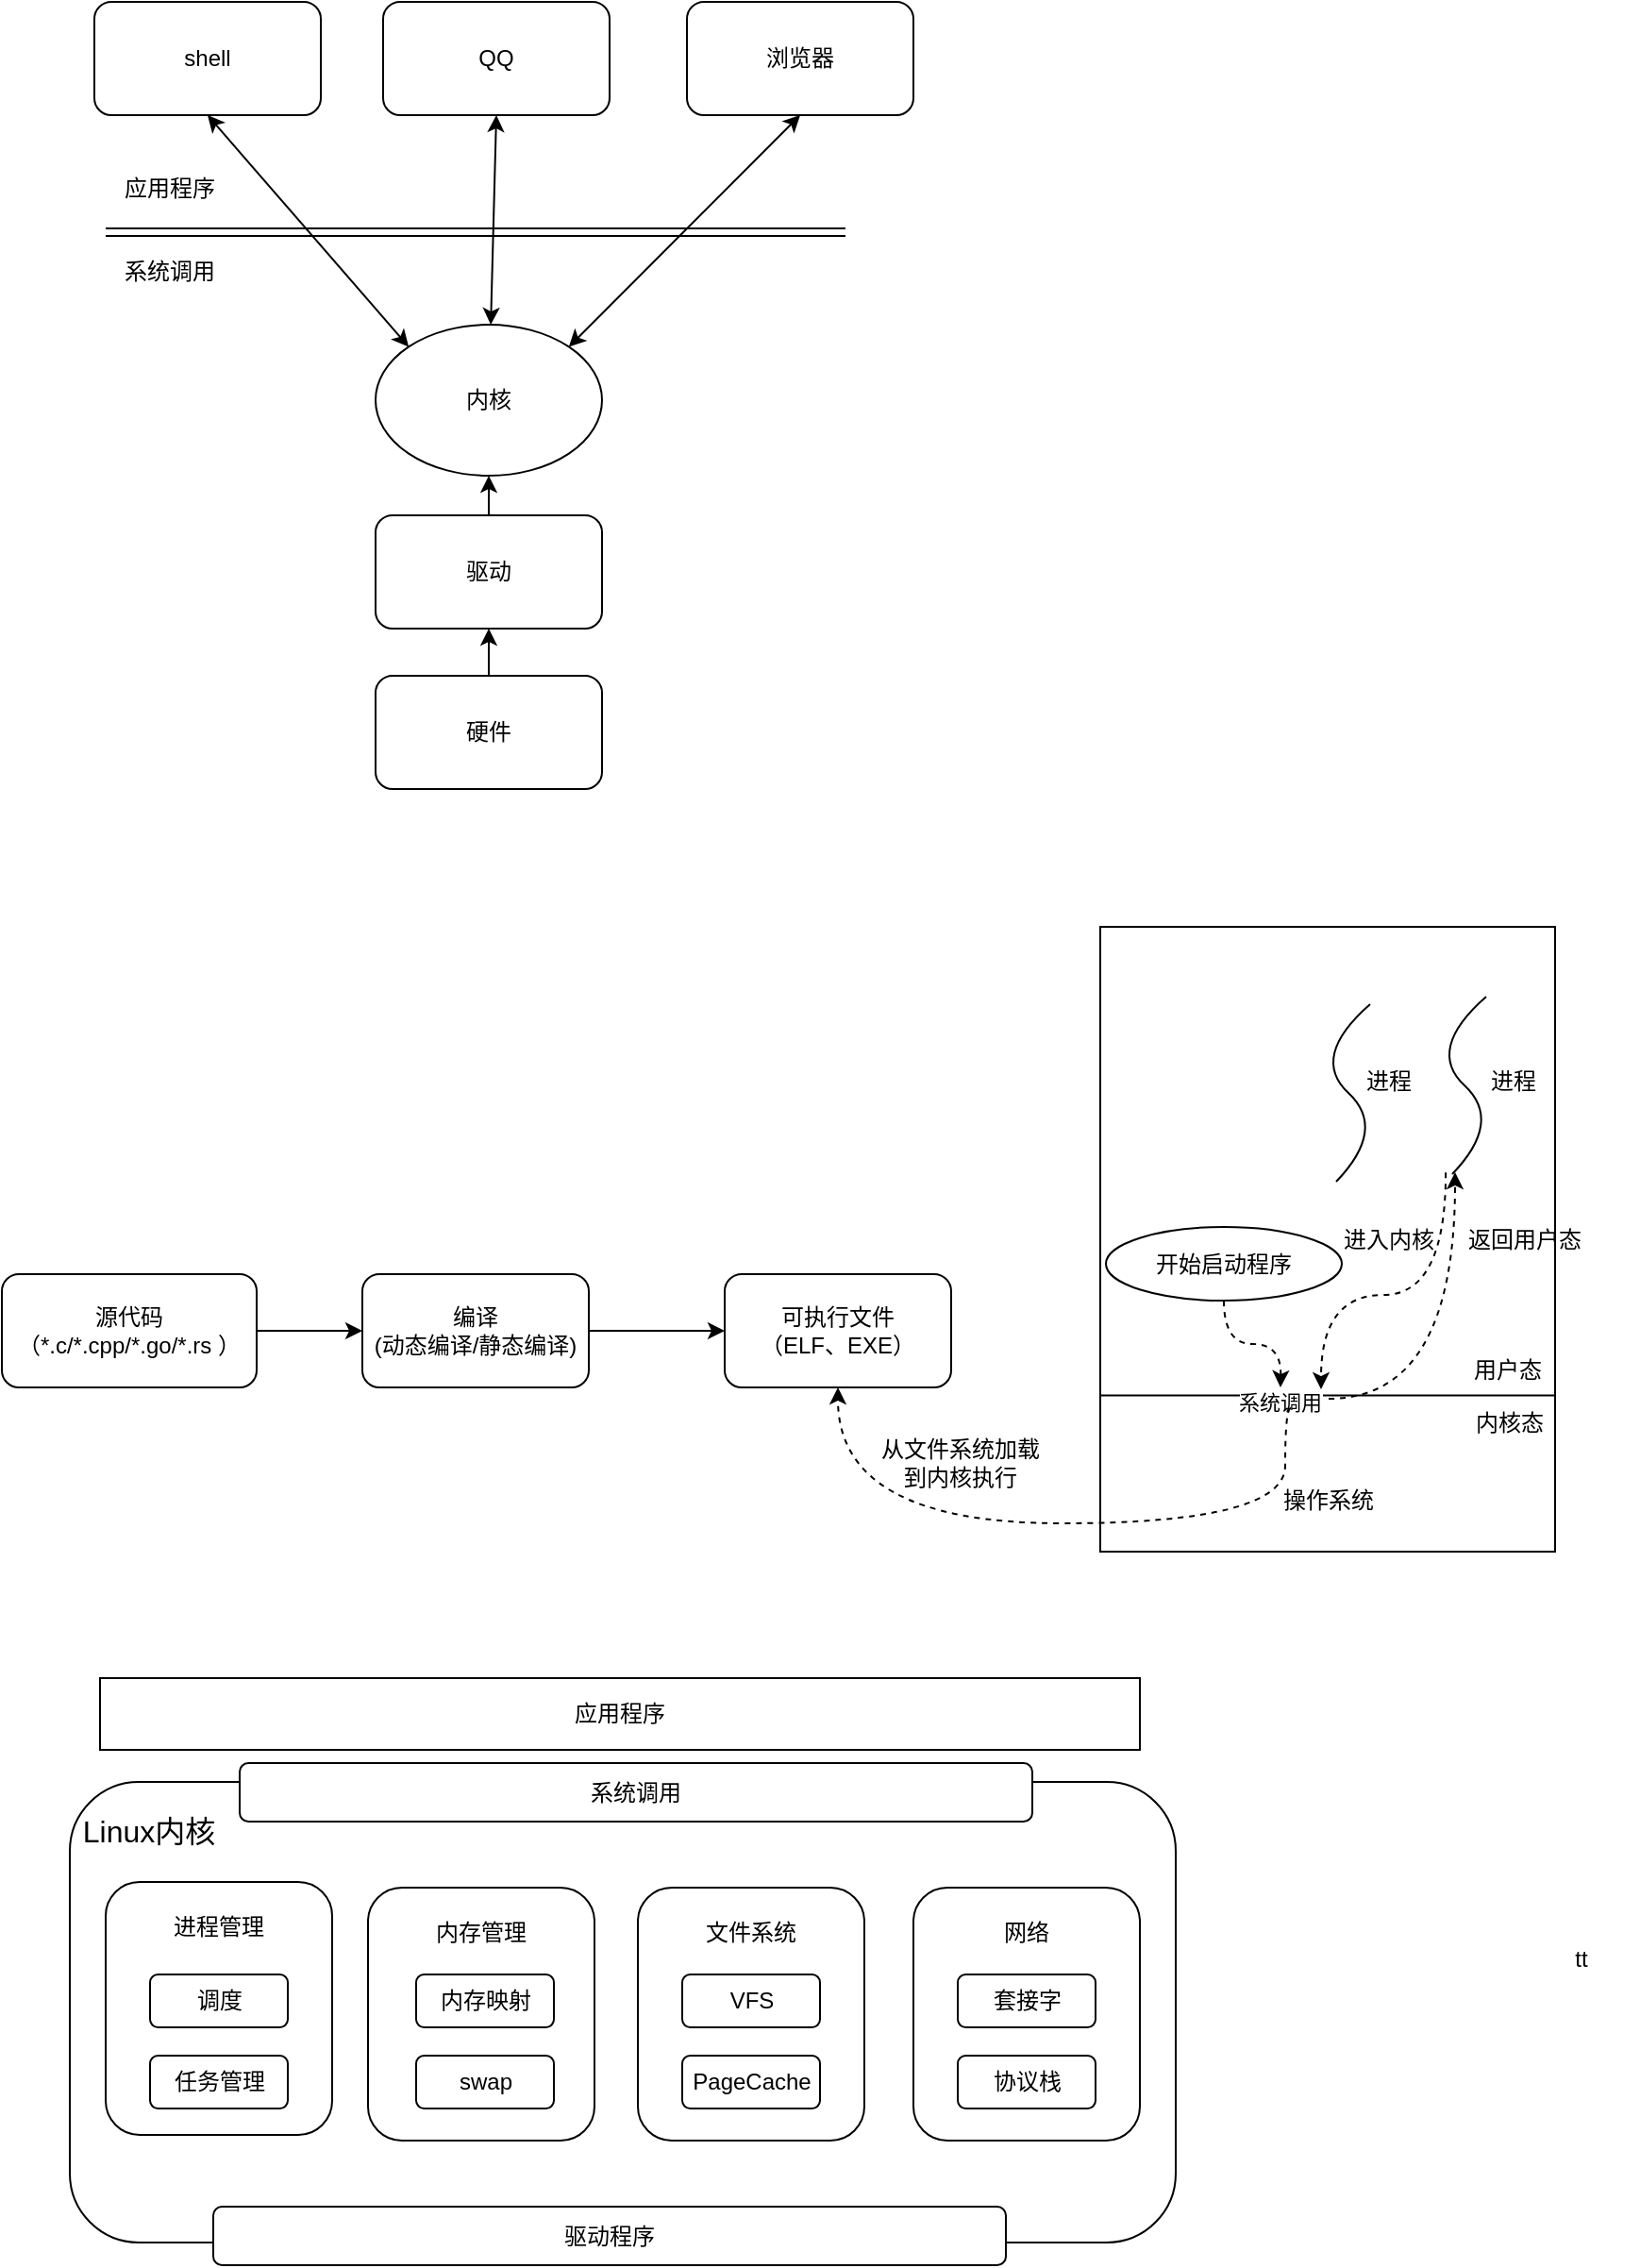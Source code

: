 <mxfile version="20.2.2" type="github">
  <diagram id="v-HsH-0y2GeqhX0_Ezw7" name="第 1 页">
    <mxGraphModel dx="1186" dy="796" grid="0" gridSize="10" guides="1" tooltips="1" connect="1" arrows="1" fold="1" page="1" pageScale="1" pageWidth="3300" pageHeight="4681" math="0" shadow="0">
      <root>
        <mxCell id="0" />
        <mxCell id="1" parent="0" />
        <mxCell id="2BLuXLSd1eojTHQWstAA-1" value="硬件" style="rounded=1;whiteSpace=wrap;html=1;" vertex="1" parent="1">
          <mxGeometry x="232" y="367" width="120" height="60" as="geometry" />
        </mxCell>
        <mxCell id="2BLuXLSd1eojTHQWstAA-2" value="驱动" style="rounded=1;whiteSpace=wrap;html=1;" vertex="1" parent="1">
          <mxGeometry x="232" y="282" width="120" height="60" as="geometry" />
        </mxCell>
        <mxCell id="2BLuXLSd1eojTHQWstAA-3" value="内核" style="ellipse;whiteSpace=wrap;html=1;" vertex="1" parent="1">
          <mxGeometry x="232" y="181" width="120" height="80" as="geometry" />
        </mxCell>
        <mxCell id="2BLuXLSd1eojTHQWstAA-4" value="shell" style="rounded=1;whiteSpace=wrap;html=1;" vertex="1" parent="1">
          <mxGeometry x="83" y="10" width="120" height="60" as="geometry" />
        </mxCell>
        <mxCell id="2BLuXLSd1eojTHQWstAA-5" value="" style="shape=link;html=1;rounded=0;" edge="1" parent="1">
          <mxGeometry width="100" relative="1" as="geometry">
            <mxPoint x="89" y="132" as="sourcePoint" />
            <mxPoint x="481" y="132" as="targetPoint" />
          </mxGeometry>
        </mxCell>
        <mxCell id="2BLuXLSd1eojTHQWstAA-6" value="QQ" style="rounded=1;whiteSpace=wrap;html=1;" vertex="1" parent="1">
          <mxGeometry x="236" y="10" width="120" height="60" as="geometry" />
        </mxCell>
        <mxCell id="2BLuXLSd1eojTHQWstAA-7" value="浏览器" style="rounded=1;whiteSpace=wrap;html=1;" vertex="1" parent="1">
          <mxGeometry x="397" y="10" width="120" height="60" as="geometry" />
        </mxCell>
        <mxCell id="2BLuXLSd1eojTHQWstAA-8" value="" style="endArrow=classic;html=1;rounded=0;exitX=0.5;exitY=1;exitDx=0;exitDy=0;entryX=0;entryY=0;entryDx=0;entryDy=0;startArrow=classic;startFill=1;" edge="1" parent="1" source="2BLuXLSd1eojTHQWstAA-4" target="2BLuXLSd1eojTHQWstAA-3">
          <mxGeometry width="50" height="50" relative="1" as="geometry">
            <mxPoint x="394" y="324" as="sourcePoint" />
            <mxPoint x="444" y="274" as="targetPoint" />
          </mxGeometry>
        </mxCell>
        <mxCell id="2BLuXLSd1eojTHQWstAA-9" value="" style="endArrow=classic;html=1;rounded=0;exitX=0.5;exitY=1;exitDx=0;exitDy=0;entryX=1;entryY=0;entryDx=0;entryDy=0;startArrow=classic;startFill=1;" edge="1" parent="1" source="2BLuXLSd1eojTHQWstAA-7" target="2BLuXLSd1eojTHQWstAA-3">
          <mxGeometry width="50" height="50" relative="1" as="geometry">
            <mxPoint x="153" y="80" as="sourcePoint" />
            <mxPoint x="259.574" y="202.716" as="targetPoint" />
          </mxGeometry>
        </mxCell>
        <mxCell id="2BLuXLSd1eojTHQWstAA-10" value="" style="endArrow=classic;html=1;rounded=0;exitX=0.5;exitY=1;exitDx=0;exitDy=0;startArrow=classic;startFill=1;" edge="1" parent="1" source="2BLuXLSd1eojTHQWstAA-6" target="2BLuXLSd1eojTHQWstAA-3">
          <mxGeometry width="50" height="50" relative="1" as="geometry">
            <mxPoint x="467" y="80" as="sourcePoint" />
            <mxPoint x="344.426" y="202.716" as="targetPoint" />
          </mxGeometry>
        </mxCell>
        <mxCell id="2BLuXLSd1eojTHQWstAA-11" value="系统调用" style="text;html=1;strokeColor=none;fillColor=none;align=center;verticalAlign=middle;whiteSpace=wrap;rounded=0;" vertex="1" parent="1">
          <mxGeometry x="93" y="138" width="60" height="30" as="geometry" />
        </mxCell>
        <mxCell id="2BLuXLSd1eojTHQWstAA-12" value="" style="endArrow=classic;html=1;rounded=0;exitX=0.5;exitY=0;exitDx=0;exitDy=0;" edge="1" parent="1" source="2BLuXLSd1eojTHQWstAA-1" target="2BLuXLSd1eojTHQWstAA-2">
          <mxGeometry width="50" height="50" relative="1" as="geometry">
            <mxPoint x="394" y="291" as="sourcePoint" />
            <mxPoint x="444" y="241" as="targetPoint" />
          </mxGeometry>
        </mxCell>
        <mxCell id="2BLuXLSd1eojTHQWstAA-13" value="" style="endArrow=classic;html=1;rounded=0;exitX=0.5;exitY=0;exitDx=0;exitDy=0;entryX=0.5;entryY=1;entryDx=0;entryDy=0;" edge="1" parent="1" source="2BLuXLSd1eojTHQWstAA-2" target="2BLuXLSd1eojTHQWstAA-3">
          <mxGeometry width="50" height="50" relative="1" as="geometry">
            <mxPoint x="302" y="377" as="sourcePoint" />
            <mxPoint x="302" y="352" as="targetPoint" />
          </mxGeometry>
        </mxCell>
        <mxCell id="2BLuXLSd1eojTHQWstAA-14" value="应用程序" style="text;html=1;strokeColor=none;fillColor=none;align=center;verticalAlign=middle;whiteSpace=wrap;rounded=0;" vertex="1" parent="1">
          <mxGeometry x="93" y="94" width="60" height="30" as="geometry" />
        </mxCell>
        <mxCell id="2BLuXLSd1eojTHQWstAA-18" style="edgeStyle=orthogonalEdgeStyle;rounded=0;orthogonalLoop=1;jettySize=auto;html=1;entryX=0;entryY=0.5;entryDx=0;entryDy=0;startArrow=none;startFill=0;" edge="1" parent="1" source="2BLuXLSd1eojTHQWstAA-15" target="2BLuXLSd1eojTHQWstAA-16">
          <mxGeometry relative="1" as="geometry" />
        </mxCell>
        <mxCell id="2BLuXLSd1eojTHQWstAA-15" value="源代码&lt;br&gt;（*.c/*.cpp/*.go/*.rs ）" style="rounded=1;whiteSpace=wrap;html=1;" vertex="1" parent="1">
          <mxGeometry x="34" y="684" width="135" height="60" as="geometry" />
        </mxCell>
        <mxCell id="2BLuXLSd1eojTHQWstAA-20" value="" style="edgeStyle=orthogonalEdgeStyle;rounded=0;orthogonalLoop=1;jettySize=auto;html=1;startArrow=none;startFill=0;" edge="1" parent="1" source="2BLuXLSd1eojTHQWstAA-16" target="2BLuXLSd1eojTHQWstAA-19">
          <mxGeometry relative="1" as="geometry" />
        </mxCell>
        <mxCell id="2BLuXLSd1eojTHQWstAA-16" value="编译&lt;br&gt;(动态编译/静态编译)" style="rounded=1;whiteSpace=wrap;html=1;" vertex="1" parent="1">
          <mxGeometry x="225" y="684" width="120" height="60" as="geometry" />
        </mxCell>
        <mxCell id="2BLuXLSd1eojTHQWstAA-19" value="可执行文件&lt;br&gt;（ELF、EXE）" style="rounded=1;whiteSpace=wrap;html=1;" vertex="1" parent="1">
          <mxGeometry x="417" y="684" width="120" height="60" as="geometry" />
        </mxCell>
        <mxCell id="2BLuXLSd1eojTHQWstAA-21" value="" style="rounded=0;whiteSpace=wrap;html=1;" vertex="1" parent="1">
          <mxGeometry x="616" y="500" width="241" height="331" as="geometry" />
        </mxCell>
        <mxCell id="2BLuXLSd1eojTHQWstAA-22" value="操作系统" style="text;html=1;strokeColor=none;fillColor=none;align=center;verticalAlign=middle;whiteSpace=wrap;rounded=0;" vertex="1" parent="1">
          <mxGeometry x="706.5" y="789" width="60" height="30" as="geometry" />
        </mxCell>
        <mxCell id="2BLuXLSd1eojTHQWstAA-23" value="" style="endArrow=none;html=1;rounded=0;entryX=1;entryY=0.75;entryDx=0;entryDy=0;exitX=0;exitY=0.75;exitDx=0;exitDy=0;" edge="1" parent="1" source="2BLuXLSd1eojTHQWstAA-21" target="2BLuXLSd1eojTHQWstAA-21">
          <mxGeometry width="50" height="50" relative="1" as="geometry">
            <mxPoint x="496" y="464" as="sourcePoint" />
            <mxPoint x="546" y="414" as="targetPoint" />
          </mxGeometry>
        </mxCell>
        <mxCell id="2BLuXLSd1eojTHQWstAA-38" value="系统调用" style="edgeLabel;html=1;align=center;verticalAlign=middle;resizable=0;points=[];" vertex="1" connectable="0" parent="2BLuXLSd1eojTHQWstAA-23">
          <mxGeometry x="-0.224" y="-2" relative="1" as="geometry">
            <mxPoint x="1" y="1" as="offset" />
          </mxGeometry>
        </mxCell>
        <mxCell id="2BLuXLSd1eojTHQWstAA-24" value="内核态" style="text;html=1;strokeColor=none;fillColor=none;align=center;verticalAlign=middle;whiteSpace=wrap;rounded=0;" vertex="1" parent="1">
          <mxGeometry x="803" y="748" width="60" height="30" as="geometry" />
        </mxCell>
        <mxCell id="2BLuXLSd1eojTHQWstAA-25" value="用户态" style="text;html=1;strokeColor=none;fillColor=none;align=center;verticalAlign=middle;whiteSpace=wrap;rounded=0;" vertex="1" parent="1">
          <mxGeometry x="802" y="720" width="60" height="30" as="geometry" />
        </mxCell>
        <mxCell id="2BLuXLSd1eojTHQWstAA-26" value="" style="curved=1;endArrow=none;html=1;rounded=0;endFill=0;" edge="1" parent="1">
          <mxGeometry width="50" height="50" relative="1" as="geometry">
            <mxPoint x="741" y="635" as="sourcePoint" />
            <mxPoint x="759" y="541" as="targetPoint" />
            <Array as="points">
              <mxPoint x="768" y="607" />
              <mxPoint x="727" y="569" />
            </Array>
          </mxGeometry>
        </mxCell>
        <mxCell id="2BLuXLSd1eojTHQWstAA-27" value="" style="curved=1;endArrow=none;html=1;rounded=0;endFill=0;" edge="1" parent="1">
          <mxGeometry width="50" height="50" relative="1" as="geometry">
            <mxPoint x="802.5" y="631" as="sourcePoint" />
            <mxPoint x="820.5" y="537" as="targetPoint" />
            <Array as="points">
              <mxPoint x="829.5" y="603" />
              <mxPoint x="788.5" y="565" />
            </Array>
          </mxGeometry>
        </mxCell>
        <mxCell id="2BLuXLSd1eojTHQWstAA-30" value="从文件系统加载到内核执行" style="text;html=1;strokeColor=none;fillColor=none;align=center;verticalAlign=middle;whiteSpace=wrap;rounded=0;" vertex="1" parent="1">
          <mxGeometry x="498" y="769" width="88" height="30" as="geometry" />
        </mxCell>
        <mxCell id="2BLuXLSd1eojTHQWstAA-32" value="tt" style="text;html=1;strokeColor=none;fillColor=none;align=center;verticalAlign=middle;whiteSpace=wrap;rounded=0;" vertex="1" parent="1">
          <mxGeometry x="841" y="1032" width="60" height="30" as="geometry" />
        </mxCell>
        <mxCell id="2BLuXLSd1eojTHQWstAA-33" value="进程" style="text;html=1;strokeColor=none;fillColor=none;align=center;verticalAlign=middle;whiteSpace=wrap;rounded=0;" vertex="1" parent="1">
          <mxGeometry x="739" y="567" width="60" height="30" as="geometry" />
        </mxCell>
        <mxCell id="2BLuXLSd1eojTHQWstAA-39" style="edgeStyle=orthogonalEdgeStyle;curved=1;rounded=0;orthogonalLoop=1;jettySize=auto;html=1;dashed=1;startArrow=none;startFill=0;endArrow=classic;endFill=1;" edge="1" parent="1" source="2BLuXLSd1eojTHQWstAA-34">
          <mxGeometry relative="1" as="geometry">
            <mxPoint x="711.5" y="744" as="targetPoint" />
          </mxGeometry>
        </mxCell>
        <mxCell id="2BLuXLSd1eojTHQWstAA-34" value="开始启动程序" style="ellipse;whiteSpace=wrap;html=1;" vertex="1" parent="1">
          <mxGeometry x="619" y="659" width="125" height="39" as="geometry" />
        </mxCell>
        <mxCell id="2BLuXLSd1eojTHQWstAA-47" value="" style="edgeStyle=orthogonalEdgeStyle;curved=1;rounded=0;orthogonalLoop=1;jettySize=auto;html=1;dashed=1;startArrow=none;startFill=0;endArrow=classic;endFill=1;exitX=0.743;exitY=0.393;exitDx=0;exitDy=0;exitPerimeter=0;" edge="1" parent="1">
          <mxGeometry relative="1" as="geometry">
            <mxPoint x="799.063" y="630.083" as="sourcePoint" />
            <mxPoint x="733" y="745" as="targetPoint" />
            <Array as="points">
              <mxPoint x="799" y="695" />
              <mxPoint x="733" y="695" />
            </Array>
          </mxGeometry>
        </mxCell>
        <mxCell id="2BLuXLSd1eojTHQWstAA-37" value="返回用户态" style="text;html=1;strokeColor=none;fillColor=none;align=center;verticalAlign=middle;whiteSpace=wrap;rounded=0;" vertex="1" parent="1">
          <mxGeometry x="802" y="651" width="78" height="30" as="geometry" />
        </mxCell>
        <mxCell id="2BLuXLSd1eojTHQWstAA-40" style="edgeStyle=orthogonalEdgeStyle;curved=1;rounded=0;orthogonalLoop=1;jettySize=auto;html=1;entryX=0.5;entryY=1;entryDx=0;entryDy=0;dashed=1;startArrow=none;startFill=0;endArrow=classic;endFill=1;" edge="1" parent="1" target="2BLuXLSd1eojTHQWstAA-19">
          <mxGeometry relative="1" as="geometry">
            <mxPoint x="717" y="755" as="sourcePoint" />
            <Array as="points">
              <mxPoint x="714" y="755" />
              <mxPoint x="714" y="816" />
              <mxPoint x="477" y="816" />
            </Array>
          </mxGeometry>
        </mxCell>
        <mxCell id="2BLuXLSd1eojTHQWstAA-41" style="edgeStyle=orthogonalEdgeStyle;curved=1;rounded=0;orthogonalLoop=1;jettySize=auto;html=1;dashed=1;startArrow=none;startFill=0;endArrow=classic;endFill=1;" edge="1" parent="1">
          <mxGeometry relative="1" as="geometry">
            <mxPoint x="804" y="630" as="targetPoint" />
            <mxPoint x="737" y="750" as="sourcePoint" />
            <Array as="points">
              <mxPoint x="804" y="750" />
            </Array>
          </mxGeometry>
        </mxCell>
        <mxCell id="2BLuXLSd1eojTHQWstAA-46" value="进程" style="text;html=1;strokeColor=none;fillColor=none;align=center;verticalAlign=middle;whiteSpace=wrap;rounded=0;" vertex="1" parent="1">
          <mxGeometry x="805" y="567" width="60" height="30" as="geometry" />
        </mxCell>
        <mxCell id="2BLuXLSd1eojTHQWstAA-48" value="进入内核" style="text;html=1;strokeColor=none;fillColor=none;align=center;verticalAlign=middle;whiteSpace=wrap;rounded=0;" vertex="1" parent="1">
          <mxGeometry x="730" y="651" width="78" height="30" as="geometry" />
        </mxCell>
        <mxCell id="2BLuXLSd1eojTHQWstAA-51" value="" style="rounded=1;whiteSpace=wrap;html=1;" vertex="1" parent="1">
          <mxGeometry x="70" y="953" width="586" height="244" as="geometry" />
        </mxCell>
        <mxCell id="2BLuXLSd1eojTHQWstAA-52" value="应用程序" style="rounded=0;whiteSpace=wrap;html=1;" vertex="1" parent="1">
          <mxGeometry x="86" y="898" width="551" height="38" as="geometry" />
        </mxCell>
        <mxCell id="2BLuXLSd1eojTHQWstAA-53" value="进程管理&lt;br&gt;&lt;br&gt;&lt;br&gt;&lt;br&gt;&lt;br&gt;&lt;br&gt;&lt;br&gt;" style="rounded=1;whiteSpace=wrap;html=1;" vertex="1" parent="1">
          <mxGeometry x="89" y="1006" width="120" height="134" as="geometry" />
        </mxCell>
        <mxCell id="2BLuXLSd1eojTHQWstAA-54" value="内存管理&lt;br&gt;&lt;br&gt;&lt;br&gt;&lt;br&gt;&lt;br&gt;&lt;br&gt;&lt;br&gt;" style="rounded=1;whiteSpace=wrap;html=1;" vertex="1" parent="1">
          <mxGeometry x="228" y="1009" width="120" height="134" as="geometry" />
        </mxCell>
        <mxCell id="2BLuXLSd1eojTHQWstAA-55" value="文件系统&lt;br&gt;&lt;br&gt;&lt;br&gt;&lt;br&gt;&lt;br&gt;&lt;br&gt;&lt;br&gt;" style="rounded=1;whiteSpace=wrap;html=1;" vertex="1" parent="1">
          <mxGeometry x="371" y="1009" width="120" height="134" as="geometry" />
        </mxCell>
        <mxCell id="2BLuXLSd1eojTHQWstAA-56" value="系统调用" style="rounded=1;whiteSpace=wrap;html=1;" vertex="1" parent="1">
          <mxGeometry x="160" y="943" width="420" height="31" as="geometry" />
        </mxCell>
        <mxCell id="2BLuXLSd1eojTHQWstAA-57" value="VFS" style="rounded=1;whiteSpace=wrap;html=1;" vertex="1" parent="1">
          <mxGeometry x="394.5" y="1055" width="73" height="28" as="geometry" />
        </mxCell>
        <mxCell id="2BLuXLSd1eojTHQWstAA-58" value="PageCache" style="rounded=1;whiteSpace=wrap;html=1;" vertex="1" parent="1">
          <mxGeometry x="394.5" y="1098" width="73" height="28" as="geometry" />
        </mxCell>
        <mxCell id="2BLuXLSd1eojTHQWstAA-59" value="内存映射" style="rounded=1;whiteSpace=wrap;html=1;" vertex="1" parent="1">
          <mxGeometry x="253.5" y="1055" width="73" height="28" as="geometry" />
        </mxCell>
        <mxCell id="2BLuXLSd1eojTHQWstAA-60" value="swap" style="rounded=1;whiteSpace=wrap;html=1;" vertex="1" parent="1">
          <mxGeometry x="253.5" y="1098" width="73" height="28" as="geometry" />
        </mxCell>
        <mxCell id="2BLuXLSd1eojTHQWstAA-61" value="调度" style="rounded=1;whiteSpace=wrap;html=1;" vertex="1" parent="1">
          <mxGeometry x="112.5" y="1055" width="73" height="28" as="geometry" />
        </mxCell>
        <mxCell id="2BLuXLSd1eojTHQWstAA-62" value="任务管理" style="rounded=1;whiteSpace=wrap;html=1;" vertex="1" parent="1">
          <mxGeometry x="112.5" y="1098" width="73" height="28" as="geometry" />
        </mxCell>
        <mxCell id="2BLuXLSd1eojTHQWstAA-63" value="网络&lt;br&gt;&lt;br&gt;&lt;br&gt;&lt;br&gt;&lt;br&gt;&lt;br&gt;&lt;br&gt;" style="rounded=1;whiteSpace=wrap;html=1;" vertex="1" parent="1">
          <mxGeometry x="517" y="1009" width="120" height="134" as="geometry" />
        </mxCell>
        <mxCell id="2BLuXLSd1eojTHQWstAA-64" value="套接字" style="rounded=1;whiteSpace=wrap;html=1;" vertex="1" parent="1">
          <mxGeometry x="540.5" y="1055" width="73" height="28" as="geometry" />
        </mxCell>
        <mxCell id="2BLuXLSd1eojTHQWstAA-65" value="协议栈" style="rounded=1;whiteSpace=wrap;html=1;" vertex="1" parent="1">
          <mxGeometry x="540.5" y="1098" width="73" height="28" as="geometry" />
        </mxCell>
        <mxCell id="2BLuXLSd1eojTHQWstAA-66" value="驱动程序" style="rounded=1;whiteSpace=wrap;html=1;" vertex="1" parent="1">
          <mxGeometry x="146" y="1178" width="420" height="31" as="geometry" />
        </mxCell>
        <mxCell id="2BLuXLSd1eojTHQWstAA-67" value="Linux内核" style="text;html=1;strokeColor=none;fillColor=none;align=center;verticalAlign=middle;whiteSpace=wrap;rounded=0;fontSize=16;" vertex="1" parent="1">
          <mxGeometry x="73" y="964" width="78" height="30" as="geometry" />
        </mxCell>
      </root>
    </mxGraphModel>
  </diagram>
</mxfile>
